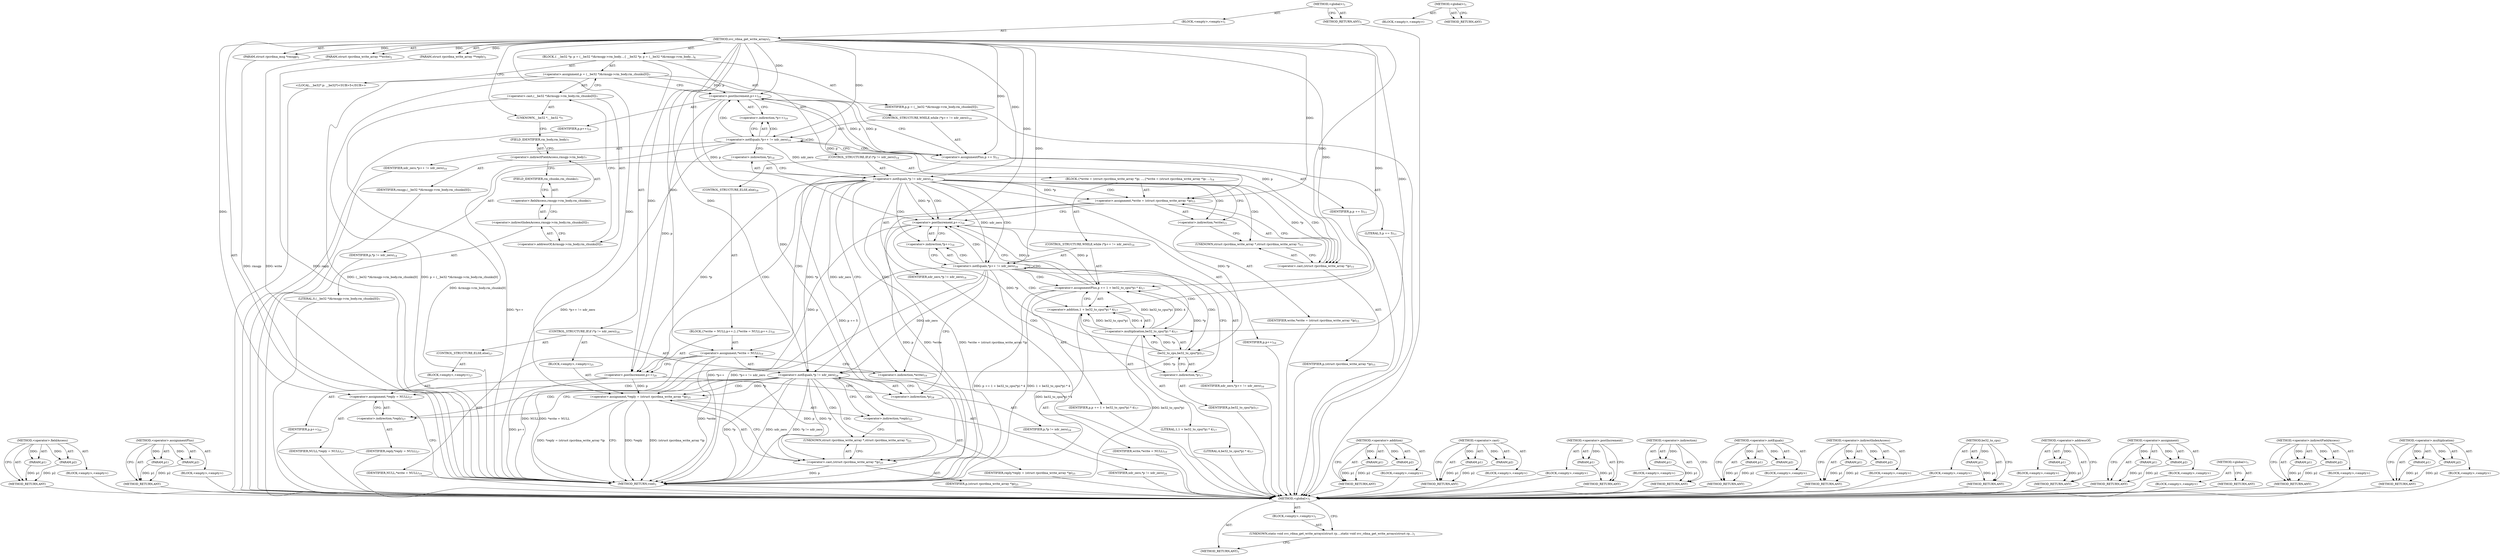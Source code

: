 digraph "&lt;global&gt;" {
vulnerable_130 [label=<(METHOD,&lt;operator&gt;.fieldAccess)>];
vulnerable_131 [label=<(PARAM,p1)>];
vulnerable_132 [label=<(PARAM,p2)>];
vulnerable_133 [label=<(BLOCK,&lt;empty&gt;,&lt;empty&gt;)>];
vulnerable_134 [label=<(METHOD_RETURN,ANY)>];
vulnerable_153 [label=<(METHOD,&lt;operator&gt;.assignmentPlus)>];
vulnerable_154 [label=<(PARAM,p1)>];
vulnerable_155 [label=<(PARAM,p2)>];
vulnerable_156 [label=<(BLOCK,&lt;empty&gt;,&lt;empty&gt;)>];
vulnerable_157 [label=<(METHOD_RETURN,ANY)>];
vulnerable_6 [label=<(METHOD,&lt;global&gt;)<SUB>1</SUB>>];
vulnerable_7 [label=<(BLOCK,&lt;empty&gt;,&lt;empty&gt;)<SUB>1</SUB>>];
vulnerable_8 [label=<(METHOD,svc_rdma_get_write_arrays)<SUB>1</SUB>>];
vulnerable_9 [label=<(PARAM,struct rpcrdma_msg *rmsgp)<SUB>1</SUB>>];
vulnerable_10 [label=<(PARAM,struct rpcrdma_write_array **write)<SUB>2</SUB>>];
vulnerable_11 [label=<(PARAM,struct rpcrdma_write_array **reply)<SUB>3</SUB>>];
vulnerable_12 [label=<(BLOCK,{
 	__be32 *p;
 
	p = (__be32 *)&amp;rmsgp-&gt;rm_body...,{
 	__be32 *p;
 
	p = (__be32 *)&amp;rmsgp-&gt;rm_body...)<SUB>4</SUB>>];
vulnerable_13 [label="<(LOCAL,__be32* p: __be32*)<SUB>5</SUB>>"];
vulnerable_14 [label=<(&lt;operator&gt;.assignment,p = (__be32 *)&amp;rmsgp-&gt;rm_body.rm_chunks[0])<SUB>7</SUB>>];
vulnerable_15 [label=<(IDENTIFIER,p,p = (__be32 *)&amp;rmsgp-&gt;rm_body.rm_chunks[0])<SUB>7</SUB>>];
vulnerable_16 [label=<(&lt;operator&gt;.cast,(__be32 *)&amp;rmsgp-&gt;rm_body.rm_chunks[0])<SUB>7</SUB>>];
vulnerable_17 [label=<(UNKNOWN,__be32 *,__be32 *)<SUB>7</SUB>>];
vulnerable_18 [label=<(&lt;operator&gt;.addressOf,&amp;rmsgp-&gt;rm_body.rm_chunks[0])<SUB>7</SUB>>];
vulnerable_19 [label=<(&lt;operator&gt;.indirectIndexAccess,rmsgp-&gt;rm_body.rm_chunks[0])<SUB>7</SUB>>];
vulnerable_20 [label=<(&lt;operator&gt;.fieldAccess,rmsgp-&gt;rm_body.rm_chunks)<SUB>7</SUB>>];
vulnerable_21 [label=<(&lt;operator&gt;.indirectFieldAccess,rmsgp-&gt;rm_body)<SUB>7</SUB>>];
vulnerable_22 [label=<(IDENTIFIER,rmsgp,(__be32 *)&amp;rmsgp-&gt;rm_body.rm_chunks[0])<SUB>7</SUB>>];
vulnerable_23 [label=<(FIELD_IDENTIFIER,rm_body,rm_body)<SUB>7</SUB>>];
vulnerable_24 [label=<(FIELD_IDENTIFIER,rm_chunks,rm_chunks)<SUB>7</SUB>>];
vulnerable_25 [label=<(LITERAL,0,(__be32 *)&amp;rmsgp-&gt;rm_body.rm_chunks[0])<SUB>7</SUB>>];
vulnerable_26 [label=<(CONTROL_STRUCTURE,WHILE,while (*p++ != xdr_zero))<SUB>10</SUB>>];
vulnerable_27 [label=<(&lt;operator&gt;.notEquals,*p++ != xdr_zero)<SUB>10</SUB>>];
vulnerable_28 [label=<(&lt;operator&gt;.indirection,*p++)<SUB>10</SUB>>];
vulnerable_29 [label=<(&lt;operator&gt;.postIncrement,p++)<SUB>10</SUB>>];
vulnerable_30 [label=<(IDENTIFIER,p,p++)<SUB>10</SUB>>];
vulnerable_31 [label=<(IDENTIFIER,xdr_zero,*p++ != xdr_zero)<SUB>10</SUB>>];
vulnerable_32 [label=<(&lt;operator&gt;.assignmentPlus,p += 5)<SUB>11</SUB>>];
vulnerable_33 [label=<(IDENTIFIER,p,p += 5)<SUB>11</SUB>>];
vulnerable_34 [label=<(LITERAL,5,p += 5)<SUB>11</SUB>>];
vulnerable_35 [label=<(CONTROL_STRUCTURE,IF,if (*p != xdr_zero))<SUB>14</SUB>>];
vulnerable_36 [label=<(&lt;operator&gt;.notEquals,*p != xdr_zero)<SUB>14</SUB>>];
vulnerable_37 [label=<(&lt;operator&gt;.indirection,*p)<SUB>14</SUB>>];
vulnerable_38 [label=<(IDENTIFIER,p,*p != xdr_zero)<SUB>14</SUB>>];
vulnerable_39 [label=<(IDENTIFIER,xdr_zero,*p != xdr_zero)<SUB>14</SUB>>];
vulnerable_40 [label=<(BLOCK,{
		*write = (struct rpcrdma_write_array *)p;
 ...,{
		*write = (struct rpcrdma_write_array *)p;
 ...)<SUB>14</SUB>>];
vulnerable_41 [label=<(&lt;operator&gt;.assignment,*write = (struct rpcrdma_write_array *)p)<SUB>15</SUB>>];
vulnerable_42 [label=<(&lt;operator&gt;.indirection,*write)<SUB>15</SUB>>];
vulnerable_43 [label=<(IDENTIFIER,write,*write = (struct rpcrdma_write_array *)p)<SUB>15</SUB>>];
vulnerable_44 [label=<(&lt;operator&gt;.cast,(struct rpcrdma_write_array *)p)<SUB>15</SUB>>];
vulnerable_45 [label=<(UNKNOWN,struct rpcrdma_write_array *,struct rpcrdma_write_array *)<SUB>15</SUB>>];
vulnerable_46 [label=<(IDENTIFIER,p,(struct rpcrdma_write_array *)p)<SUB>15</SUB>>];
vulnerable_47 [label=<(CONTROL_STRUCTURE,WHILE,while (*p++ != xdr_zero))<SUB>16</SUB>>];
vulnerable_48 [label=<(&lt;operator&gt;.notEquals,*p++ != xdr_zero)<SUB>16</SUB>>];
vulnerable_49 [label=<(&lt;operator&gt;.indirection,*p++)<SUB>16</SUB>>];
vulnerable_50 [label=<(&lt;operator&gt;.postIncrement,p++)<SUB>16</SUB>>];
vulnerable_51 [label=<(IDENTIFIER,p,p++)<SUB>16</SUB>>];
vulnerable_52 [label=<(IDENTIFIER,xdr_zero,*p++ != xdr_zero)<SUB>16</SUB>>];
vulnerable_53 [label=<(&lt;operator&gt;.assignmentPlus,p += 1 + be32_to_cpu(*p) * 4)<SUB>17</SUB>>];
vulnerable_54 [label=<(IDENTIFIER,p,p += 1 + be32_to_cpu(*p) * 4)<SUB>17</SUB>>];
vulnerable_55 [label=<(&lt;operator&gt;.addition,1 + be32_to_cpu(*p) * 4)<SUB>17</SUB>>];
vulnerable_56 [label=<(LITERAL,1,1 + be32_to_cpu(*p) * 4)<SUB>17</SUB>>];
vulnerable_57 [label=<(&lt;operator&gt;.multiplication,be32_to_cpu(*p) * 4)<SUB>17</SUB>>];
vulnerable_58 [label=<(be32_to_cpu,be32_to_cpu(*p))<SUB>17</SUB>>];
vulnerable_59 [label=<(&lt;operator&gt;.indirection,*p)<SUB>17</SUB>>];
vulnerable_60 [label=<(IDENTIFIER,p,be32_to_cpu(*p))<SUB>17</SUB>>];
vulnerable_61 [label=<(LITERAL,4,be32_to_cpu(*p) * 4)<SUB>17</SUB>>];
vulnerable_62 [label=<(CONTROL_STRUCTURE,ELSE,else)<SUB>18</SUB>>];
vulnerable_63 [label=<(BLOCK,{
		*write = NULL;
		p++;
	},{
		*write = NULL;
		p++;
	})<SUB>18</SUB>>];
vulnerable_64 [label=<(&lt;operator&gt;.assignment,*write = NULL)<SUB>19</SUB>>];
vulnerable_65 [label=<(&lt;operator&gt;.indirection,*write)<SUB>19</SUB>>];
vulnerable_66 [label=<(IDENTIFIER,write,*write = NULL)<SUB>19</SUB>>];
vulnerable_67 [label=<(IDENTIFIER,NULL,*write = NULL)<SUB>19</SUB>>];
vulnerable_68 [label=<(&lt;operator&gt;.postIncrement,p++)<SUB>20</SUB>>];
vulnerable_69 [label=<(IDENTIFIER,p,p++)<SUB>20</SUB>>];
vulnerable_70 [label=<(CONTROL_STRUCTURE,IF,if (*p != xdr_zero))<SUB>24</SUB>>];
vulnerable_71 [label=<(&lt;operator&gt;.notEquals,*p != xdr_zero)<SUB>24</SUB>>];
vulnerable_72 [label=<(&lt;operator&gt;.indirection,*p)<SUB>24</SUB>>];
vulnerable_73 [label=<(IDENTIFIER,p,*p != xdr_zero)<SUB>24</SUB>>];
vulnerable_74 [label=<(IDENTIFIER,xdr_zero,*p != xdr_zero)<SUB>24</SUB>>];
vulnerable_75 [label=<(BLOCK,&lt;empty&gt;,&lt;empty&gt;)<SUB>25</SUB>>];
vulnerable_76 [label=<(&lt;operator&gt;.assignment,*reply = (struct rpcrdma_write_array *)p)<SUB>25</SUB>>];
vulnerable_77 [label=<(&lt;operator&gt;.indirection,*reply)<SUB>25</SUB>>];
vulnerable_78 [label=<(IDENTIFIER,reply,*reply = (struct rpcrdma_write_array *)p)<SUB>25</SUB>>];
vulnerable_79 [label=<(&lt;operator&gt;.cast,(struct rpcrdma_write_array *)p)<SUB>25</SUB>>];
vulnerable_80 [label=<(UNKNOWN,struct rpcrdma_write_array *,struct rpcrdma_write_array *)<SUB>25</SUB>>];
vulnerable_81 [label=<(IDENTIFIER,p,(struct rpcrdma_write_array *)p)<SUB>25</SUB>>];
vulnerable_82 [label=<(CONTROL_STRUCTURE,ELSE,else)<SUB>27</SUB>>];
vulnerable_83 [label=<(BLOCK,&lt;empty&gt;,&lt;empty&gt;)<SUB>27</SUB>>];
vulnerable_84 [label=<(&lt;operator&gt;.assignment,*reply = NULL)<SUB>27</SUB>>];
vulnerable_85 [label=<(&lt;operator&gt;.indirection,*reply)<SUB>27</SUB>>];
vulnerable_86 [label=<(IDENTIFIER,reply,*reply = NULL)<SUB>27</SUB>>];
vulnerable_87 [label=<(IDENTIFIER,NULL,*reply = NULL)<SUB>27</SUB>>];
vulnerable_88 [label=<(METHOD_RETURN,void)<SUB>1</SUB>>];
vulnerable_90 [label=<(METHOD_RETURN,ANY)<SUB>1</SUB>>];
vulnerable_158 [label=<(METHOD,&lt;operator&gt;.addition)>];
vulnerable_159 [label=<(PARAM,p1)>];
vulnerable_160 [label=<(PARAM,p2)>];
vulnerable_161 [label=<(BLOCK,&lt;empty&gt;,&lt;empty&gt;)>];
vulnerable_162 [label=<(METHOD_RETURN,ANY)>];
vulnerable_116 [label=<(METHOD,&lt;operator&gt;.cast)>];
vulnerable_117 [label=<(PARAM,p1)>];
vulnerable_118 [label=<(PARAM,p2)>];
vulnerable_119 [label=<(BLOCK,&lt;empty&gt;,&lt;empty&gt;)>];
vulnerable_120 [label=<(METHOD_RETURN,ANY)>];
vulnerable_149 [label=<(METHOD,&lt;operator&gt;.postIncrement)>];
vulnerable_150 [label=<(PARAM,p1)>];
vulnerable_151 [label=<(BLOCK,&lt;empty&gt;,&lt;empty&gt;)>];
vulnerable_152 [label=<(METHOD_RETURN,ANY)>];
vulnerable_145 [label=<(METHOD,&lt;operator&gt;.indirection)>];
vulnerable_146 [label=<(PARAM,p1)>];
vulnerable_147 [label=<(BLOCK,&lt;empty&gt;,&lt;empty&gt;)>];
vulnerable_148 [label=<(METHOD_RETURN,ANY)>];
vulnerable_140 [label=<(METHOD,&lt;operator&gt;.notEquals)>];
vulnerable_141 [label=<(PARAM,p1)>];
vulnerable_142 [label=<(PARAM,p2)>];
vulnerable_143 [label=<(BLOCK,&lt;empty&gt;,&lt;empty&gt;)>];
vulnerable_144 [label=<(METHOD_RETURN,ANY)>];
vulnerable_125 [label=<(METHOD,&lt;operator&gt;.indirectIndexAccess)>];
vulnerable_126 [label=<(PARAM,p1)>];
vulnerable_127 [label=<(PARAM,p2)>];
vulnerable_128 [label=<(BLOCK,&lt;empty&gt;,&lt;empty&gt;)>];
vulnerable_129 [label=<(METHOD_RETURN,ANY)>];
vulnerable_168 [label=<(METHOD,be32_to_cpu)>];
vulnerable_169 [label=<(PARAM,p1)>];
vulnerable_170 [label=<(BLOCK,&lt;empty&gt;,&lt;empty&gt;)>];
vulnerable_171 [label=<(METHOD_RETURN,ANY)>];
vulnerable_121 [label=<(METHOD,&lt;operator&gt;.addressOf)>];
vulnerable_122 [label=<(PARAM,p1)>];
vulnerable_123 [label=<(BLOCK,&lt;empty&gt;,&lt;empty&gt;)>];
vulnerable_124 [label=<(METHOD_RETURN,ANY)>];
vulnerable_111 [label=<(METHOD,&lt;operator&gt;.assignment)>];
vulnerable_112 [label=<(PARAM,p1)>];
vulnerable_113 [label=<(PARAM,p2)>];
vulnerable_114 [label=<(BLOCK,&lt;empty&gt;,&lt;empty&gt;)>];
vulnerable_115 [label=<(METHOD_RETURN,ANY)>];
vulnerable_105 [label=<(METHOD,&lt;global&gt;)<SUB>1</SUB>>];
vulnerable_106 [label=<(BLOCK,&lt;empty&gt;,&lt;empty&gt;)>];
vulnerable_107 [label=<(METHOD_RETURN,ANY)>];
vulnerable_135 [label=<(METHOD,&lt;operator&gt;.indirectFieldAccess)>];
vulnerable_136 [label=<(PARAM,p1)>];
vulnerable_137 [label=<(PARAM,p2)>];
vulnerable_138 [label=<(BLOCK,&lt;empty&gt;,&lt;empty&gt;)>];
vulnerable_139 [label=<(METHOD_RETURN,ANY)>];
vulnerable_163 [label=<(METHOD,&lt;operator&gt;.multiplication)>];
vulnerable_164 [label=<(PARAM,p1)>];
vulnerable_165 [label=<(PARAM,p2)>];
vulnerable_166 [label=<(BLOCK,&lt;empty&gt;,&lt;empty&gt;)>];
vulnerable_167 [label=<(METHOD_RETURN,ANY)>];
fixed_6 [label=<(METHOD,&lt;global&gt;)<SUB>1</SUB>>];
fixed_7 [label=<(BLOCK,&lt;empty&gt;,&lt;empty&gt;)<SUB>1</SUB>>];
fixed_8 [label=<(UNKNOWN,static void svc_rdma_get_write_arrays(struct rp...,static void svc_rdma_get_write_arrays(struct rp...)<SUB>1</SUB>>];
fixed_9 [label=<(METHOD_RETURN,ANY)<SUB>1</SUB>>];
fixed_14 [label=<(METHOD,&lt;global&gt;)<SUB>1</SUB>>];
fixed_15 [label=<(BLOCK,&lt;empty&gt;,&lt;empty&gt;)>];
fixed_16 [label=<(METHOD_RETURN,ANY)>];
vulnerable_130 -> vulnerable_131  [key=0, label="AST: "];
vulnerable_130 -> vulnerable_131  [key=1, label="DDG: "];
vulnerable_130 -> vulnerable_133  [key=0, label="AST: "];
vulnerable_130 -> vulnerable_132  [key=0, label="AST: "];
vulnerable_130 -> vulnerable_132  [key=1, label="DDG: "];
vulnerable_130 -> vulnerable_134  [key=0, label="AST: "];
vulnerable_130 -> vulnerable_134  [key=1, label="CFG: "];
vulnerable_131 -> vulnerable_134  [key=0, label="DDG: p1"];
vulnerable_132 -> vulnerable_134  [key=0, label="DDG: p2"];
vulnerable_133 -> fixed_6  [key=0];
vulnerable_134 -> fixed_6  [key=0];
vulnerable_153 -> vulnerable_154  [key=0, label="AST: "];
vulnerable_153 -> vulnerable_154  [key=1, label="DDG: "];
vulnerable_153 -> vulnerable_156  [key=0, label="AST: "];
vulnerable_153 -> vulnerable_155  [key=0, label="AST: "];
vulnerable_153 -> vulnerable_155  [key=1, label="DDG: "];
vulnerable_153 -> vulnerable_157  [key=0, label="AST: "];
vulnerable_153 -> vulnerable_157  [key=1, label="CFG: "];
vulnerable_154 -> vulnerable_157  [key=0, label="DDG: p1"];
vulnerable_155 -> vulnerable_157  [key=0, label="DDG: p2"];
vulnerable_156 -> fixed_6  [key=0];
vulnerable_157 -> fixed_6  [key=0];
vulnerable_6 -> vulnerable_7  [key=0, label="AST: "];
vulnerable_6 -> vulnerable_90  [key=0, label="AST: "];
vulnerable_6 -> vulnerable_90  [key=1, label="CFG: "];
vulnerable_7 -> vulnerable_8  [key=0, label="AST: "];
vulnerable_8 -> vulnerable_9  [key=0, label="AST: "];
vulnerable_8 -> vulnerable_9  [key=1, label="DDG: "];
vulnerable_8 -> vulnerable_10  [key=0, label="AST: "];
vulnerable_8 -> vulnerable_10  [key=1, label="DDG: "];
vulnerable_8 -> vulnerable_11  [key=0, label="AST: "];
vulnerable_8 -> vulnerable_11  [key=1, label="DDG: "];
vulnerable_8 -> vulnerable_12  [key=0, label="AST: "];
vulnerable_8 -> vulnerable_88  [key=0, label="AST: "];
vulnerable_8 -> vulnerable_17  [key=0, label="CFG: "];
vulnerable_8 -> vulnerable_32  [key=0, label="DDG: "];
vulnerable_8 -> vulnerable_27  [key=0, label="DDG: "];
vulnerable_8 -> vulnerable_36  [key=0, label="DDG: "];
vulnerable_8 -> vulnerable_41  [key=0, label="DDG: "];
vulnerable_8 -> vulnerable_71  [key=0, label="DDG: "];
vulnerable_8 -> vulnerable_76  [key=0, label="DDG: "];
vulnerable_8 -> vulnerable_53  [key=0, label="DDG: "];
vulnerable_8 -> vulnerable_64  [key=0, label="DDG: "];
vulnerable_8 -> vulnerable_84  [key=0, label="DDG: "];
vulnerable_8 -> vulnerable_29  [key=0, label="DDG: "];
vulnerable_8 -> vulnerable_44  [key=0, label="DDG: "];
vulnerable_8 -> vulnerable_48  [key=0, label="DDG: "];
vulnerable_8 -> vulnerable_68  [key=0, label="DDG: "];
vulnerable_8 -> vulnerable_79  [key=0, label="DDG: "];
vulnerable_8 -> vulnerable_55  [key=0, label="DDG: "];
vulnerable_8 -> vulnerable_50  [key=0, label="DDG: "];
vulnerable_8 -> vulnerable_57  [key=0, label="DDG: "];
vulnerable_9 -> vulnerable_88  [key=0, label="DDG: rmsgp"];
vulnerable_10 -> vulnerable_88  [key=0, label="DDG: write"];
vulnerable_11 -> vulnerable_88  [key=0, label="DDG: reply"];
vulnerable_12 -> vulnerable_13  [key=0, label="AST: "];
vulnerable_12 -> vulnerable_14  [key=0, label="AST: "];
vulnerable_12 -> vulnerable_26  [key=0, label="AST: "];
vulnerable_12 -> vulnerable_35  [key=0, label="AST: "];
vulnerable_12 -> vulnerable_70  [key=0, label="AST: "];
vulnerable_13 -> fixed_6  [key=0];
vulnerable_14 -> vulnerable_15  [key=0, label="AST: "];
vulnerable_14 -> vulnerable_16  [key=0, label="AST: "];
vulnerable_14 -> vulnerable_29  [key=0, label="CFG: "];
vulnerable_14 -> vulnerable_29  [key=1, label="DDG: p"];
vulnerable_14 -> vulnerable_88  [key=0, label="DDG: (__be32 *)&amp;rmsgp-&gt;rm_body.rm_chunks[0]"];
vulnerable_14 -> vulnerable_88  [key=1, label="DDG: p = (__be32 *)&amp;rmsgp-&gt;rm_body.rm_chunks[0]"];
vulnerable_15 -> fixed_6  [key=0];
vulnerable_16 -> vulnerable_17  [key=0, label="AST: "];
vulnerable_16 -> vulnerable_18  [key=0, label="AST: "];
vulnerable_16 -> vulnerable_14  [key=0, label="CFG: "];
vulnerable_16 -> vulnerable_88  [key=0, label="DDG: &amp;rmsgp-&gt;rm_body.rm_chunks[0]"];
vulnerable_17 -> vulnerable_23  [key=0, label="CFG: "];
vulnerable_18 -> vulnerable_19  [key=0, label="AST: "];
vulnerable_18 -> vulnerable_16  [key=0, label="CFG: "];
vulnerable_19 -> vulnerable_20  [key=0, label="AST: "];
vulnerable_19 -> vulnerable_25  [key=0, label="AST: "];
vulnerable_19 -> vulnerable_18  [key=0, label="CFG: "];
vulnerable_20 -> vulnerable_21  [key=0, label="AST: "];
vulnerable_20 -> vulnerable_24  [key=0, label="AST: "];
vulnerable_20 -> vulnerable_19  [key=0, label="CFG: "];
vulnerable_21 -> vulnerable_22  [key=0, label="AST: "];
vulnerable_21 -> vulnerable_23  [key=0, label="AST: "];
vulnerable_21 -> vulnerable_24  [key=0, label="CFG: "];
vulnerable_22 -> fixed_6  [key=0];
vulnerable_23 -> vulnerable_21  [key=0, label="CFG: "];
vulnerable_24 -> vulnerable_20  [key=0, label="CFG: "];
vulnerable_25 -> fixed_6  [key=0];
vulnerable_26 -> vulnerable_27  [key=0, label="AST: "];
vulnerable_26 -> vulnerable_32  [key=0, label="AST: "];
vulnerable_27 -> vulnerable_28  [key=0, label="AST: "];
vulnerable_27 -> vulnerable_28  [key=1, label="CDG: "];
vulnerable_27 -> vulnerable_31  [key=0, label="AST: "];
vulnerable_27 -> vulnerable_32  [key=0, label="CFG: "];
vulnerable_27 -> vulnerable_32  [key=1, label="CDG: "];
vulnerable_27 -> vulnerable_37  [key=0, label="CFG: "];
vulnerable_27 -> vulnerable_88  [key=0, label="DDG: *p++"];
vulnerable_27 -> vulnerable_88  [key=1, label="DDG: *p++ != xdr_zero"];
vulnerable_27 -> vulnerable_36  [key=0, label="DDG: xdr_zero"];
vulnerable_27 -> vulnerable_27  [key=0, label="CDG: "];
vulnerable_27 -> vulnerable_29  [key=0, label="CDG: "];
vulnerable_28 -> vulnerable_29  [key=0, label="AST: "];
vulnerable_28 -> vulnerable_27  [key=0, label="CFG: "];
vulnerable_29 -> vulnerable_30  [key=0, label="AST: "];
vulnerable_29 -> vulnerable_28  [key=0, label="CFG: "];
vulnerable_29 -> vulnerable_32  [key=0, label="DDG: p"];
vulnerable_29 -> vulnerable_41  [key=0, label="DDG: p"];
vulnerable_29 -> vulnerable_44  [key=0, label="DDG: p"];
vulnerable_29 -> vulnerable_68  [key=0, label="DDG: p"];
vulnerable_29 -> vulnerable_50  [key=0, label="DDG: p"];
vulnerable_30 -> fixed_6  [key=0];
vulnerable_31 -> fixed_6  [key=0];
vulnerable_32 -> vulnerable_33  [key=0, label="AST: "];
vulnerable_32 -> vulnerable_34  [key=0, label="AST: "];
vulnerable_32 -> vulnerable_29  [key=0, label="CFG: "];
vulnerable_32 -> vulnerable_29  [key=1, label="DDG: p"];
vulnerable_32 -> vulnerable_88  [key=0, label="DDG: p += 5"];
vulnerable_33 -> fixed_6  [key=0];
vulnerable_34 -> fixed_6  [key=0];
vulnerable_35 -> vulnerable_36  [key=0, label="AST: "];
vulnerable_35 -> vulnerable_40  [key=0, label="AST: "];
vulnerable_35 -> vulnerable_62  [key=0, label="AST: "];
vulnerable_36 -> vulnerable_37  [key=0, label="AST: "];
vulnerable_36 -> vulnerable_39  [key=0, label="AST: "];
vulnerable_36 -> vulnerable_42  [key=0, label="CFG: "];
vulnerable_36 -> vulnerable_42  [key=1, label="CDG: "];
vulnerable_36 -> vulnerable_65  [key=0, label="CFG: "];
vulnerable_36 -> vulnerable_65  [key=1, label="CDG: "];
vulnerable_36 -> vulnerable_41  [key=0, label="DDG: *p"];
vulnerable_36 -> vulnerable_41  [key=1, label="CDG: "];
vulnerable_36 -> vulnerable_71  [key=0, label="DDG: *p"];
vulnerable_36 -> vulnerable_71  [key=1, label="DDG: xdr_zero"];
vulnerable_36 -> vulnerable_44  [key=0, label="DDG: *p"];
vulnerable_36 -> vulnerable_44  [key=1, label="CDG: "];
vulnerable_36 -> vulnerable_48  [key=0, label="DDG: xdr_zero"];
vulnerable_36 -> vulnerable_48  [key=1, label="CDG: "];
vulnerable_36 -> vulnerable_68  [key=0, label="DDG: *p"];
vulnerable_36 -> vulnerable_68  [key=1, label="CDG: "];
vulnerable_36 -> vulnerable_50  [key=0, label="DDG: *p"];
vulnerable_36 -> vulnerable_50  [key=1, label="CDG: "];
vulnerable_36 -> vulnerable_58  [key=0, label="DDG: *p"];
vulnerable_36 -> vulnerable_49  [key=0, label="CDG: "];
vulnerable_36 -> vulnerable_64  [key=0, label="CDG: "];
vulnerable_36 -> vulnerable_45  [key=0, label="CDG: "];
vulnerable_37 -> vulnerable_38  [key=0, label="AST: "];
vulnerable_37 -> vulnerable_36  [key=0, label="CFG: "];
vulnerable_38 -> fixed_6  [key=0];
vulnerable_39 -> fixed_6  [key=0];
vulnerable_40 -> vulnerable_41  [key=0, label="AST: "];
vulnerable_40 -> vulnerable_47  [key=0, label="AST: "];
vulnerable_41 -> vulnerable_42  [key=0, label="AST: "];
vulnerable_41 -> vulnerable_44  [key=0, label="AST: "];
vulnerable_41 -> vulnerable_50  [key=0, label="CFG: "];
vulnerable_41 -> vulnerable_88  [key=0, label="DDG: *write"];
vulnerable_41 -> vulnerable_88  [key=1, label="DDG: *write = (struct rpcrdma_write_array *)p"];
vulnerable_42 -> vulnerable_43  [key=0, label="AST: "];
vulnerable_42 -> vulnerable_45  [key=0, label="CFG: "];
vulnerable_43 -> fixed_6  [key=0];
vulnerable_44 -> vulnerable_45  [key=0, label="AST: "];
vulnerable_44 -> vulnerable_46  [key=0, label="AST: "];
vulnerable_44 -> vulnerable_41  [key=0, label="CFG: "];
vulnerable_45 -> vulnerable_44  [key=0, label="CFG: "];
vulnerable_46 -> fixed_6  [key=0];
vulnerable_47 -> vulnerable_48  [key=0, label="AST: "];
vulnerable_47 -> vulnerable_53  [key=0, label="AST: "];
vulnerable_48 -> vulnerable_49  [key=0, label="AST: "];
vulnerable_48 -> vulnerable_49  [key=1, label="CDG: "];
vulnerable_48 -> vulnerable_52  [key=0, label="AST: "];
vulnerable_48 -> vulnerable_59  [key=0, label="CFG: "];
vulnerable_48 -> vulnerable_59  [key=1, label="CDG: "];
vulnerable_48 -> vulnerable_72  [key=0, label="CFG: "];
vulnerable_48 -> vulnerable_88  [key=0, label="DDG: *p++"];
vulnerable_48 -> vulnerable_88  [key=1, label="DDG: *p++ != xdr_zero"];
vulnerable_48 -> vulnerable_71  [key=0, label="DDG: xdr_zero"];
vulnerable_48 -> vulnerable_48  [key=0, label="CDG: "];
vulnerable_48 -> vulnerable_58  [key=0, label="CDG: "];
vulnerable_48 -> vulnerable_57  [key=0, label="CDG: "];
vulnerable_48 -> vulnerable_53  [key=0, label="CDG: "];
vulnerable_48 -> vulnerable_50  [key=0, label="CDG: "];
vulnerable_48 -> vulnerable_55  [key=0, label="CDG: "];
vulnerable_49 -> vulnerable_50  [key=0, label="AST: "];
vulnerable_49 -> vulnerable_48  [key=0, label="CFG: "];
vulnerable_50 -> vulnerable_51  [key=0, label="AST: "];
vulnerable_50 -> vulnerable_49  [key=0, label="CFG: "];
vulnerable_50 -> vulnerable_76  [key=0, label="DDG: p"];
vulnerable_50 -> vulnerable_53  [key=0, label="DDG: p"];
vulnerable_50 -> vulnerable_79  [key=0, label="DDG: p"];
vulnerable_51 -> fixed_6  [key=0];
vulnerable_52 -> fixed_6  [key=0];
vulnerable_53 -> vulnerable_54  [key=0, label="AST: "];
vulnerable_53 -> vulnerable_55  [key=0, label="AST: "];
vulnerable_53 -> vulnerable_50  [key=0, label="CFG: "];
vulnerable_53 -> vulnerable_50  [key=1, label="DDG: p"];
vulnerable_53 -> vulnerable_88  [key=0, label="DDG: 1 + be32_to_cpu(*p) * 4"];
vulnerable_53 -> vulnerable_88  [key=1, label="DDG: p += 1 + be32_to_cpu(*p) * 4"];
vulnerable_54 -> fixed_6  [key=0];
vulnerable_55 -> vulnerable_56  [key=0, label="AST: "];
vulnerable_55 -> vulnerable_57  [key=0, label="AST: "];
vulnerable_55 -> vulnerable_53  [key=0, label="CFG: "];
vulnerable_55 -> vulnerable_88  [key=0, label="DDG: be32_to_cpu(*p) * 4"];
vulnerable_56 -> fixed_6  [key=0];
vulnerable_57 -> vulnerable_58  [key=0, label="AST: "];
vulnerable_57 -> vulnerable_61  [key=0, label="AST: "];
vulnerable_57 -> vulnerable_55  [key=0, label="CFG: "];
vulnerable_57 -> vulnerable_55  [key=1, label="DDG: be32_to_cpu(*p)"];
vulnerable_57 -> vulnerable_55  [key=2, label="DDG: 4"];
vulnerable_57 -> vulnerable_88  [key=0, label="DDG: be32_to_cpu(*p)"];
vulnerable_57 -> vulnerable_53  [key=0, label="DDG: be32_to_cpu(*p)"];
vulnerable_57 -> vulnerable_53  [key=1, label="DDG: 4"];
vulnerable_58 -> vulnerable_59  [key=0, label="AST: "];
vulnerable_58 -> vulnerable_57  [key=0, label="CFG: "];
vulnerable_58 -> vulnerable_57  [key=1, label="DDG: *p"];
vulnerable_58 -> vulnerable_71  [key=0, label="DDG: *p"];
vulnerable_58 -> vulnerable_53  [key=0, label="DDG: *p"];
vulnerable_58 -> vulnerable_50  [key=0, label="DDG: *p"];
vulnerable_59 -> vulnerable_60  [key=0, label="AST: "];
vulnerable_59 -> vulnerable_58  [key=0, label="CFG: "];
vulnerable_60 -> fixed_6  [key=0];
vulnerable_61 -> fixed_6  [key=0];
vulnerable_62 -> vulnerable_63  [key=0, label="AST: "];
vulnerable_63 -> vulnerable_64  [key=0, label="AST: "];
vulnerable_63 -> vulnerable_68  [key=0, label="AST: "];
vulnerable_64 -> vulnerable_65  [key=0, label="AST: "];
vulnerable_64 -> vulnerable_67  [key=0, label="AST: "];
vulnerable_64 -> vulnerable_68  [key=0, label="CFG: "];
vulnerable_64 -> vulnerable_88  [key=0, label="DDG: *write"];
vulnerable_64 -> vulnerable_88  [key=1, label="DDG: NULL"];
vulnerable_64 -> vulnerable_88  [key=2, label="DDG: *write = NULL"];
vulnerable_65 -> vulnerable_66  [key=0, label="AST: "];
vulnerable_65 -> vulnerable_64  [key=0, label="CFG: "];
vulnerable_66 -> fixed_6  [key=0];
vulnerable_67 -> fixed_6  [key=0];
vulnerable_68 -> vulnerable_69  [key=0, label="AST: "];
vulnerable_68 -> vulnerable_72  [key=0, label="CFG: "];
vulnerable_68 -> vulnerable_88  [key=0, label="DDG: p++"];
vulnerable_68 -> vulnerable_76  [key=0, label="DDG: p"];
vulnerable_68 -> vulnerable_79  [key=0, label="DDG: p"];
vulnerable_69 -> fixed_6  [key=0];
vulnerable_70 -> vulnerable_71  [key=0, label="AST: "];
vulnerable_70 -> vulnerable_75  [key=0, label="AST: "];
vulnerable_70 -> vulnerable_82  [key=0, label="AST: "];
vulnerable_71 -> vulnerable_72  [key=0, label="AST: "];
vulnerable_71 -> vulnerable_74  [key=0, label="AST: "];
vulnerable_71 -> vulnerable_77  [key=0, label="CFG: "];
vulnerable_71 -> vulnerable_77  [key=1, label="CDG: "];
vulnerable_71 -> vulnerable_85  [key=0, label="CFG: "];
vulnerable_71 -> vulnerable_85  [key=1, label="CDG: "];
vulnerable_71 -> vulnerable_88  [key=0, label="DDG: *p"];
vulnerable_71 -> vulnerable_88  [key=1, label="DDG: xdr_zero"];
vulnerable_71 -> vulnerable_88  [key=2, label="DDG: *p != xdr_zero"];
vulnerable_71 -> vulnerable_76  [key=0, label="DDG: *p"];
vulnerable_71 -> vulnerable_76  [key=1, label="CDG: "];
vulnerable_71 -> vulnerable_79  [key=0, label="DDG: *p"];
vulnerable_71 -> vulnerable_79  [key=1, label="CDG: "];
vulnerable_71 -> vulnerable_80  [key=0, label="CDG: "];
vulnerable_71 -> vulnerable_84  [key=0, label="CDG: "];
vulnerable_72 -> vulnerable_73  [key=0, label="AST: "];
vulnerable_72 -> vulnerable_71  [key=0, label="CFG: "];
vulnerable_73 -> fixed_6  [key=0];
vulnerable_74 -> fixed_6  [key=0];
vulnerable_75 -> vulnerable_76  [key=0, label="AST: "];
vulnerable_76 -> vulnerable_77  [key=0, label="AST: "];
vulnerable_76 -> vulnerable_79  [key=0, label="AST: "];
vulnerable_76 -> vulnerable_88  [key=0, label="CFG: "];
vulnerable_76 -> vulnerable_88  [key=1, label="DDG: *reply"];
vulnerable_76 -> vulnerable_88  [key=2, label="DDG: (struct rpcrdma_write_array *)p"];
vulnerable_76 -> vulnerable_88  [key=3, label="DDG: *reply = (struct rpcrdma_write_array *)p"];
vulnerable_77 -> vulnerable_78  [key=0, label="AST: "];
vulnerable_77 -> vulnerable_80  [key=0, label="CFG: "];
vulnerable_78 -> fixed_6  [key=0];
vulnerable_79 -> vulnerable_80  [key=0, label="AST: "];
vulnerable_79 -> vulnerable_81  [key=0, label="AST: "];
vulnerable_79 -> vulnerable_76  [key=0, label="CFG: "];
vulnerable_79 -> vulnerable_88  [key=0, label="DDG: p"];
vulnerable_80 -> vulnerable_79  [key=0, label="CFG: "];
vulnerable_81 -> fixed_6  [key=0];
vulnerable_82 -> vulnerable_83  [key=0, label="AST: "];
vulnerable_83 -> vulnerable_84  [key=0, label="AST: "];
vulnerable_84 -> vulnerable_85  [key=0, label="AST: "];
vulnerable_84 -> vulnerable_87  [key=0, label="AST: "];
vulnerable_84 -> vulnerable_88  [key=0, label="CFG: "];
vulnerable_85 -> vulnerable_86  [key=0, label="AST: "];
vulnerable_85 -> vulnerable_84  [key=0, label="CFG: "];
vulnerable_86 -> fixed_6  [key=0];
vulnerable_87 -> fixed_6  [key=0];
vulnerable_88 -> fixed_6  [key=0];
vulnerable_90 -> fixed_6  [key=0];
vulnerable_158 -> vulnerable_159  [key=0, label="AST: "];
vulnerable_158 -> vulnerable_159  [key=1, label="DDG: "];
vulnerable_158 -> vulnerable_161  [key=0, label="AST: "];
vulnerable_158 -> vulnerable_160  [key=0, label="AST: "];
vulnerable_158 -> vulnerable_160  [key=1, label="DDG: "];
vulnerable_158 -> vulnerable_162  [key=0, label="AST: "];
vulnerable_158 -> vulnerable_162  [key=1, label="CFG: "];
vulnerable_159 -> vulnerable_162  [key=0, label="DDG: p1"];
vulnerable_160 -> vulnerable_162  [key=0, label="DDG: p2"];
vulnerable_161 -> fixed_6  [key=0];
vulnerable_162 -> fixed_6  [key=0];
vulnerable_116 -> vulnerable_117  [key=0, label="AST: "];
vulnerable_116 -> vulnerable_117  [key=1, label="DDG: "];
vulnerable_116 -> vulnerable_119  [key=0, label="AST: "];
vulnerable_116 -> vulnerable_118  [key=0, label="AST: "];
vulnerable_116 -> vulnerable_118  [key=1, label="DDG: "];
vulnerable_116 -> vulnerable_120  [key=0, label="AST: "];
vulnerable_116 -> vulnerable_120  [key=1, label="CFG: "];
vulnerable_117 -> vulnerable_120  [key=0, label="DDG: p1"];
vulnerable_118 -> vulnerable_120  [key=0, label="DDG: p2"];
vulnerable_119 -> fixed_6  [key=0];
vulnerable_120 -> fixed_6  [key=0];
vulnerable_149 -> vulnerable_150  [key=0, label="AST: "];
vulnerable_149 -> vulnerable_150  [key=1, label="DDG: "];
vulnerable_149 -> vulnerable_151  [key=0, label="AST: "];
vulnerable_149 -> vulnerable_152  [key=0, label="AST: "];
vulnerable_149 -> vulnerable_152  [key=1, label="CFG: "];
vulnerable_150 -> vulnerable_152  [key=0, label="DDG: p1"];
vulnerable_151 -> fixed_6  [key=0];
vulnerable_152 -> fixed_6  [key=0];
vulnerable_145 -> vulnerable_146  [key=0, label="AST: "];
vulnerable_145 -> vulnerable_146  [key=1, label="DDG: "];
vulnerable_145 -> vulnerable_147  [key=0, label="AST: "];
vulnerable_145 -> vulnerable_148  [key=0, label="AST: "];
vulnerable_145 -> vulnerable_148  [key=1, label="CFG: "];
vulnerable_146 -> vulnerable_148  [key=0, label="DDG: p1"];
vulnerable_147 -> fixed_6  [key=0];
vulnerable_148 -> fixed_6  [key=0];
vulnerable_140 -> vulnerable_141  [key=0, label="AST: "];
vulnerable_140 -> vulnerable_141  [key=1, label="DDG: "];
vulnerable_140 -> vulnerable_143  [key=0, label="AST: "];
vulnerable_140 -> vulnerable_142  [key=0, label="AST: "];
vulnerable_140 -> vulnerable_142  [key=1, label="DDG: "];
vulnerable_140 -> vulnerable_144  [key=0, label="AST: "];
vulnerable_140 -> vulnerable_144  [key=1, label="CFG: "];
vulnerable_141 -> vulnerable_144  [key=0, label="DDG: p1"];
vulnerable_142 -> vulnerable_144  [key=0, label="DDG: p2"];
vulnerable_143 -> fixed_6  [key=0];
vulnerable_144 -> fixed_6  [key=0];
vulnerable_125 -> vulnerable_126  [key=0, label="AST: "];
vulnerable_125 -> vulnerable_126  [key=1, label="DDG: "];
vulnerable_125 -> vulnerable_128  [key=0, label="AST: "];
vulnerable_125 -> vulnerable_127  [key=0, label="AST: "];
vulnerable_125 -> vulnerable_127  [key=1, label="DDG: "];
vulnerable_125 -> vulnerable_129  [key=0, label="AST: "];
vulnerable_125 -> vulnerable_129  [key=1, label="CFG: "];
vulnerable_126 -> vulnerable_129  [key=0, label="DDG: p1"];
vulnerable_127 -> vulnerable_129  [key=0, label="DDG: p2"];
vulnerable_128 -> fixed_6  [key=0];
vulnerable_129 -> fixed_6  [key=0];
vulnerable_168 -> vulnerable_169  [key=0, label="AST: "];
vulnerable_168 -> vulnerable_169  [key=1, label="DDG: "];
vulnerable_168 -> vulnerable_170  [key=0, label="AST: "];
vulnerable_168 -> vulnerable_171  [key=0, label="AST: "];
vulnerable_168 -> vulnerable_171  [key=1, label="CFG: "];
vulnerable_169 -> vulnerable_171  [key=0, label="DDG: p1"];
vulnerable_170 -> fixed_6  [key=0];
vulnerable_171 -> fixed_6  [key=0];
vulnerable_121 -> vulnerable_122  [key=0, label="AST: "];
vulnerable_121 -> vulnerable_122  [key=1, label="DDG: "];
vulnerable_121 -> vulnerable_123  [key=0, label="AST: "];
vulnerable_121 -> vulnerable_124  [key=0, label="AST: "];
vulnerable_121 -> vulnerable_124  [key=1, label="CFG: "];
vulnerable_122 -> vulnerable_124  [key=0, label="DDG: p1"];
vulnerable_123 -> fixed_6  [key=0];
vulnerable_124 -> fixed_6  [key=0];
vulnerable_111 -> vulnerable_112  [key=0, label="AST: "];
vulnerable_111 -> vulnerable_112  [key=1, label="DDG: "];
vulnerable_111 -> vulnerable_114  [key=0, label="AST: "];
vulnerable_111 -> vulnerable_113  [key=0, label="AST: "];
vulnerable_111 -> vulnerable_113  [key=1, label="DDG: "];
vulnerable_111 -> vulnerable_115  [key=0, label="AST: "];
vulnerable_111 -> vulnerable_115  [key=1, label="CFG: "];
vulnerable_112 -> vulnerable_115  [key=0, label="DDG: p1"];
vulnerable_113 -> vulnerable_115  [key=0, label="DDG: p2"];
vulnerable_114 -> fixed_6  [key=0];
vulnerable_115 -> fixed_6  [key=0];
vulnerable_105 -> vulnerable_106  [key=0, label="AST: "];
vulnerable_105 -> vulnerable_107  [key=0, label="AST: "];
vulnerable_105 -> vulnerable_107  [key=1, label="CFG: "];
vulnerable_106 -> fixed_6  [key=0];
vulnerable_107 -> fixed_6  [key=0];
vulnerable_135 -> vulnerable_136  [key=0, label="AST: "];
vulnerable_135 -> vulnerable_136  [key=1, label="DDG: "];
vulnerable_135 -> vulnerable_138  [key=0, label="AST: "];
vulnerable_135 -> vulnerable_137  [key=0, label="AST: "];
vulnerable_135 -> vulnerable_137  [key=1, label="DDG: "];
vulnerable_135 -> vulnerable_139  [key=0, label="AST: "];
vulnerable_135 -> vulnerable_139  [key=1, label="CFG: "];
vulnerable_136 -> vulnerable_139  [key=0, label="DDG: p1"];
vulnerable_137 -> vulnerable_139  [key=0, label="DDG: p2"];
vulnerable_138 -> fixed_6  [key=0];
vulnerable_139 -> fixed_6  [key=0];
vulnerable_163 -> vulnerable_164  [key=0, label="AST: "];
vulnerable_163 -> vulnerable_164  [key=1, label="DDG: "];
vulnerable_163 -> vulnerable_166  [key=0, label="AST: "];
vulnerable_163 -> vulnerable_165  [key=0, label="AST: "];
vulnerable_163 -> vulnerable_165  [key=1, label="DDG: "];
vulnerable_163 -> vulnerable_167  [key=0, label="AST: "];
vulnerable_163 -> vulnerable_167  [key=1, label="CFG: "];
vulnerable_164 -> vulnerable_167  [key=0, label="DDG: p1"];
vulnerable_165 -> vulnerable_167  [key=0, label="DDG: p2"];
vulnerable_166 -> fixed_6  [key=0];
vulnerable_167 -> fixed_6  [key=0];
fixed_6 -> fixed_7  [key=0, label="AST: "];
fixed_6 -> fixed_9  [key=0, label="AST: "];
fixed_6 -> fixed_8  [key=0, label="CFG: "];
fixed_7 -> fixed_8  [key=0, label="AST: "];
fixed_8 -> fixed_9  [key=0, label="CFG: "];
fixed_14 -> fixed_15  [key=0, label="AST: "];
fixed_14 -> fixed_16  [key=0, label="AST: "];
fixed_14 -> fixed_16  [key=1, label="CFG: "];
}

